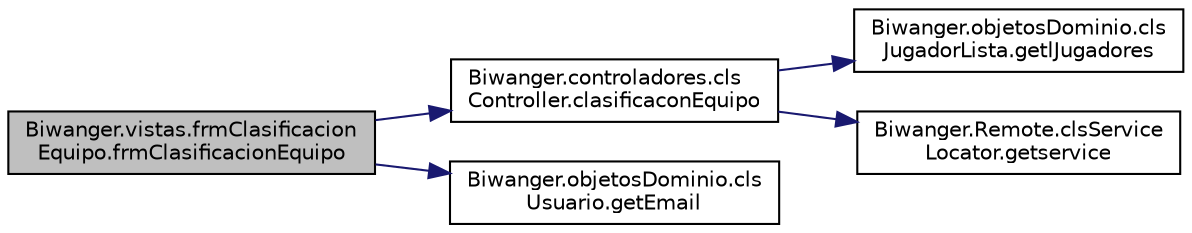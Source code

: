 digraph "Biwanger.vistas.frmClasificacionEquipo.frmClasificacionEquipo"
{
 // LATEX_PDF_SIZE
  edge [fontname="Helvetica",fontsize="10",labelfontname="Helvetica",labelfontsize="10"];
  node [fontname="Helvetica",fontsize="10",shape=record];
  rankdir="LR";
  Node1 [label="Biwanger.vistas.frmClasificacion\lEquipo.frmClasificacionEquipo",height=0.2,width=0.4,color="black", fillcolor="grey75", style="filled", fontcolor="black",tooltip=" "];
  Node1 -> Node2 [color="midnightblue",fontsize="10",style="solid",fontname="Helvetica"];
  Node2 [label="Biwanger.controladores.cls\lController.clasificaconEquipo",height=0.2,width=0.4,color="black", fillcolor="white", style="filled",URL="$class_biwanger_1_1controladores_1_1cls_controller.html#a9cf607243fa14b1e6eda7028c41a3d73",tooltip=" "];
  Node2 -> Node3 [color="midnightblue",fontsize="10",style="solid",fontname="Helvetica"];
  Node3 [label="Biwanger.objetosDominio.cls\lJugadorLista.getlJugadores",height=0.2,width=0.4,color="black", fillcolor="white", style="filled",URL="$class_biwanger_1_1objetos_dominio_1_1cls_jugador_lista.html#a186bef2cf28c954cc1dfe6c20fa6b35d",tooltip=" "];
  Node2 -> Node4 [color="midnightblue",fontsize="10",style="solid",fontname="Helvetica"];
  Node4 [label="Biwanger.Remote.clsService\lLocator.getservice",height=0.2,width=0.4,color="black", fillcolor="white", style="filled",URL="$class_biwanger_1_1_remote_1_1cls_service_locator.html#ab5887258804ee4871414885b9482a13b",tooltip=" "];
  Node1 -> Node5 [color="midnightblue",fontsize="10",style="solid",fontname="Helvetica"];
  Node5 [label="Biwanger.objetosDominio.cls\lUsuario.getEmail",height=0.2,width=0.4,color="black", fillcolor="white", style="filled",URL="$class_biwanger_1_1objetos_dominio_1_1cls_usuario.html#a7a2571ffb1600ef13c95a684b53a4fbb",tooltip=" "];
}

